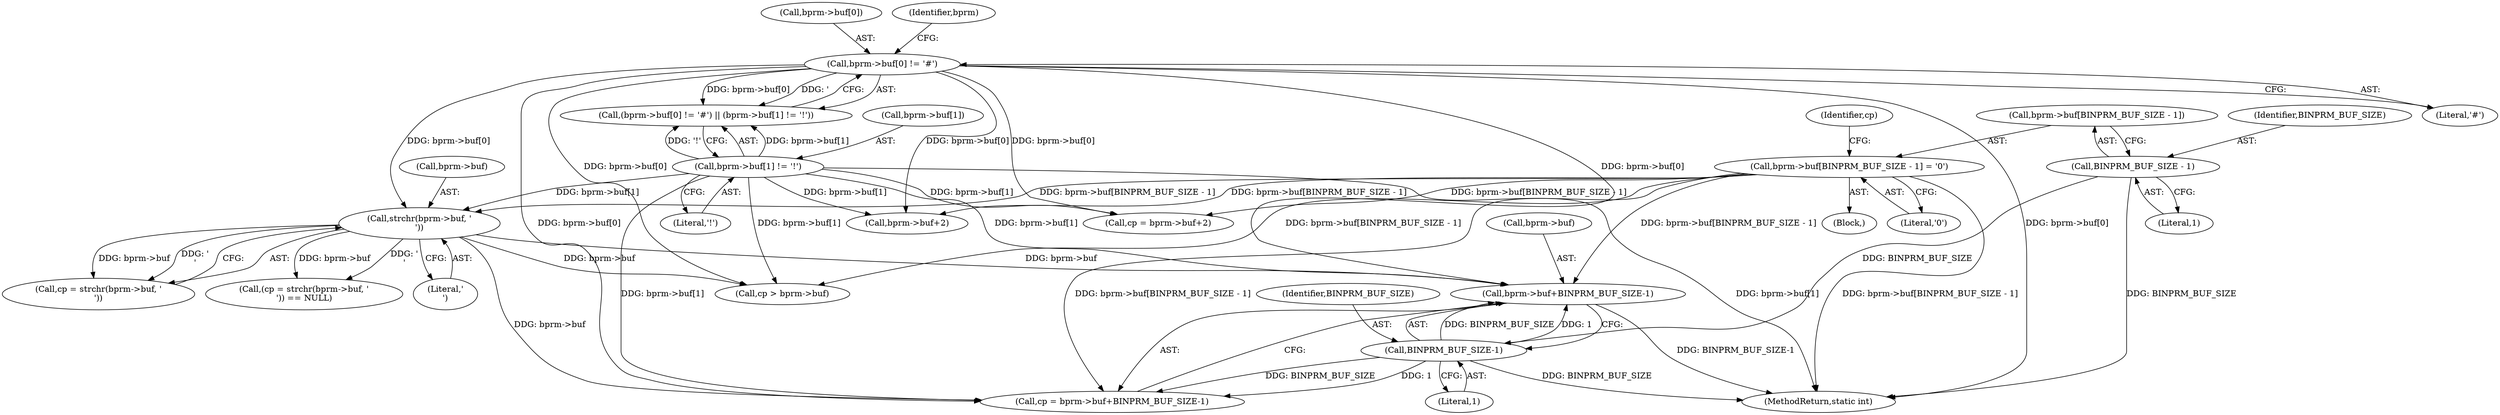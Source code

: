 digraph "0_linux_b66c5984017533316fd1951770302649baf1aa33_0@pointer" {
"1000167" [label="(Call,bprm->buf+BINPRM_BUF_SIZE-1)"];
"1000116" [label="(Call,bprm->buf[0] != '#')"];
"1000159" [label="(Call,strchr(bprm->buf, '\n'))"];
"1000146" [label="(Call,bprm->buf[BINPRM_BUF_SIZE - 1] = '\0')"];
"1000123" [label="(Call,bprm->buf[1] != '!')"];
"1000171" [label="(Call,BINPRM_BUF_SIZE-1)"];
"1000151" [label="(Call,BINPRM_BUF_SIZE - 1)"];
"1000129" [label="(Literal,'!')"];
"1000154" [label="(Literal,'\0')"];
"1000116" [label="(Call,bprm->buf[0] != '#')"];
"1000117" [label="(Call,bprm->buf[0])"];
"1000159" [label="(Call,strchr(bprm->buf, '\n'))"];
"1000172" [label="(Identifier,BINPRM_BUF_SIZE)"];
"1000167" [label="(Call,bprm->buf+BINPRM_BUF_SIZE-1)"];
"1000147" [label="(Call,bprm->buf[BINPRM_BUF_SIZE - 1])"];
"1000179" [label="(Call,cp > bprm->buf)"];
"1000171" [label="(Call,BINPRM_BUF_SIZE-1)"];
"1000376" [label="(MethodReturn,static int)"];
"1000151" [label="(Call,BINPRM_BUF_SIZE - 1)"];
"1000122" [label="(Literal,'#')"];
"1000204" [label="(Call,cp = bprm->buf+2)"];
"1000152" [label="(Identifier,BINPRM_BUF_SIZE)"];
"1000168" [label="(Call,bprm->buf)"];
"1000146" [label="(Call,bprm->buf[BINPRM_BUF_SIZE - 1] = '\0')"];
"1000153" [label="(Literal,1)"];
"1000124" [label="(Call,bprm->buf[1])"];
"1000156" [label="(Call,(cp = strchr(bprm->buf, '\n')) == NULL)"];
"1000163" [label="(Literal,'\n')"];
"1000160" [label="(Call,bprm->buf)"];
"1000173" [label="(Literal,1)"];
"1000158" [label="(Identifier,cp)"];
"1000165" [label="(Call,cp = bprm->buf+BINPRM_BUF_SIZE-1)"];
"1000107" [label="(Block,)"];
"1000157" [label="(Call,cp = strchr(bprm->buf, '\n'))"];
"1000206" [label="(Call,bprm->buf+2)"];
"1000123" [label="(Call,bprm->buf[1] != '!')"];
"1000115" [label="(Call,(bprm->buf[0] != '#') || (bprm->buf[1] != '!'))"];
"1000126" [label="(Identifier,bprm)"];
"1000167" -> "1000165"  [label="AST: "];
"1000167" -> "1000171"  [label="CFG: "];
"1000168" -> "1000167"  [label="AST: "];
"1000171" -> "1000167"  [label="AST: "];
"1000165" -> "1000167"  [label="CFG: "];
"1000167" -> "1000376"  [label="DDG: BINPRM_BUF_SIZE-1"];
"1000116" -> "1000167"  [label="DDG: bprm->buf[0]"];
"1000159" -> "1000167"  [label="DDG: bprm->buf"];
"1000146" -> "1000167"  [label="DDG: bprm->buf[BINPRM_BUF_SIZE - 1]"];
"1000123" -> "1000167"  [label="DDG: bprm->buf[1]"];
"1000171" -> "1000167"  [label="DDG: BINPRM_BUF_SIZE"];
"1000171" -> "1000167"  [label="DDG: 1"];
"1000116" -> "1000115"  [label="AST: "];
"1000116" -> "1000122"  [label="CFG: "];
"1000117" -> "1000116"  [label="AST: "];
"1000122" -> "1000116"  [label="AST: "];
"1000126" -> "1000116"  [label="CFG: "];
"1000115" -> "1000116"  [label="CFG: "];
"1000116" -> "1000376"  [label="DDG: bprm->buf[0]"];
"1000116" -> "1000115"  [label="DDG: bprm->buf[0]"];
"1000116" -> "1000115"  [label="DDG: '"];
"1000116" -> "1000159"  [label="DDG: bprm->buf[0]"];
"1000116" -> "1000165"  [label="DDG: bprm->buf[0]"];
"1000116" -> "1000179"  [label="DDG: bprm->buf[0]"];
"1000116" -> "1000204"  [label="DDG: bprm->buf[0]"];
"1000116" -> "1000206"  [label="DDG: bprm->buf[0]"];
"1000159" -> "1000157"  [label="AST: "];
"1000159" -> "1000163"  [label="CFG: "];
"1000160" -> "1000159"  [label="AST: "];
"1000163" -> "1000159"  [label="AST: "];
"1000157" -> "1000159"  [label="CFG: "];
"1000159" -> "1000156"  [label="DDG: bprm->buf"];
"1000159" -> "1000156"  [label="DDG: '\n'"];
"1000159" -> "1000157"  [label="DDG: bprm->buf"];
"1000159" -> "1000157"  [label="DDG: '\n'"];
"1000146" -> "1000159"  [label="DDG: bprm->buf[BINPRM_BUF_SIZE - 1]"];
"1000123" -> "1000159"  [label="DDG: bprm->buf[1]"];
"1000159" -> "1000165"  [label="DDG: bprm->buf"];
"1000159" -> "1000179"  [label="DDG: bprm->buf"];
"1000146" -> "1000107"  [label="AST: "];
"1000146" -> "1000154"  [label="CFG: "];
"1000147" -> "1000146"  [label="AST: "];
"1000154" -> "1000146"  [label="AST: "];
"1000158" -> "1000146"  [label="CFG: "];
"1000146" -> "1000376"  [label="DDG: bprm->buf[BINPRM_BUF_SIZE - 1]"];
"1000146" -> "1000165"  [label="DDG: bprm->buf[BINPRM_BUF_SIZE - 1]"];
"1000146" -> "1000179"  [label="DDG: bprm->buf[BINPRM_BUF_SIZE - 1]"];
"1000146" -> "1000204"  [label="DDG: bprm->buf[BINPRM_BUF_SIZE - 1]"];
"1000146" -> "1000206"  [label="DDG: bprm->buf[BINPRM_BUF_SIZE - 1]"];
"1000123" -> "1000115"  [label="AST: "];
"1000123" -> "1000129"  [label="CFG: "];
"1000124" -> "1000123"  [label="AST: "];
"1000129" -> "1000123"  [label="AST: "];
"1000115" -> "1000123"  [label="CFG: "];
"1000123" -> "1000376"  [label="DDG: bprm->buf[1]"];
"1000123" -> "1000115"  [label="DDG: bprm->buf[1]"];
"1000123" -> "1000115"  [label="DDG: '!'"];
"1000123" -> "1000165"  [label="DDG: bprm->buf[1]"];
"1000123" -> "1000179"  [label="DDG: bprm->buf[1]"];
"1000123" -> "1000204"  [label="DDG: bprm->buf[1]"];
"1000123" -> "1000206"  [label="DDG: bprm->buf[1]"];
"1000171" -> "1000173"  [label="CFG: "];
"1000172" -> "1000171"  [label="AST: "];
"1000173" -> "1000171"  [label="AST: "];
"1000171" -> "1000376"  [label="DDG: BINPRM_BUF_SIZE"];
"1000171" -> "1000165"  [label="DDG: BINPRM_BUF_SIZE"];
"1000171" -> "1000165"  [label="DDG: 1"];
"1000151" -> "1000171"  [label="DDG: BINPRM_BUF_SIZE"];
"1000151" -> "1000147"  [label="AST: "];
"1000151" -> "1000153"  [label="CFG: "];
"1000152" -> "1000151"  [label="AST: "];
"1000153" -> "1000151"  [label="AST: "];
"1000147" -> "1000151"  [label="CFG: "];
"1000151" -> "1000376"  [label="DDG: BINPRM_BUF_SIZE"];
}
